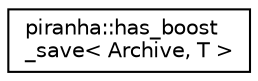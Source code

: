 digraph "Graphical Class Hierarchy"
{
  edge [fontname="Helvetica",fontsize="10",labelfontname="Helvetica",labelfontsize="10"];
  node [fontname="Helvetica",fontsize="10",shape=record];
  rankdir="LR";
  Node0 [label="piranha::has_boost\l_save\< Archive, T \>",height=0.2,width=0.4,color="black", fillcolor="white", style="filled",URL="$classpiranha_1_1has__boost__save.html",tooltip="Detect the presence of piranha::boost_save(). "];
}
